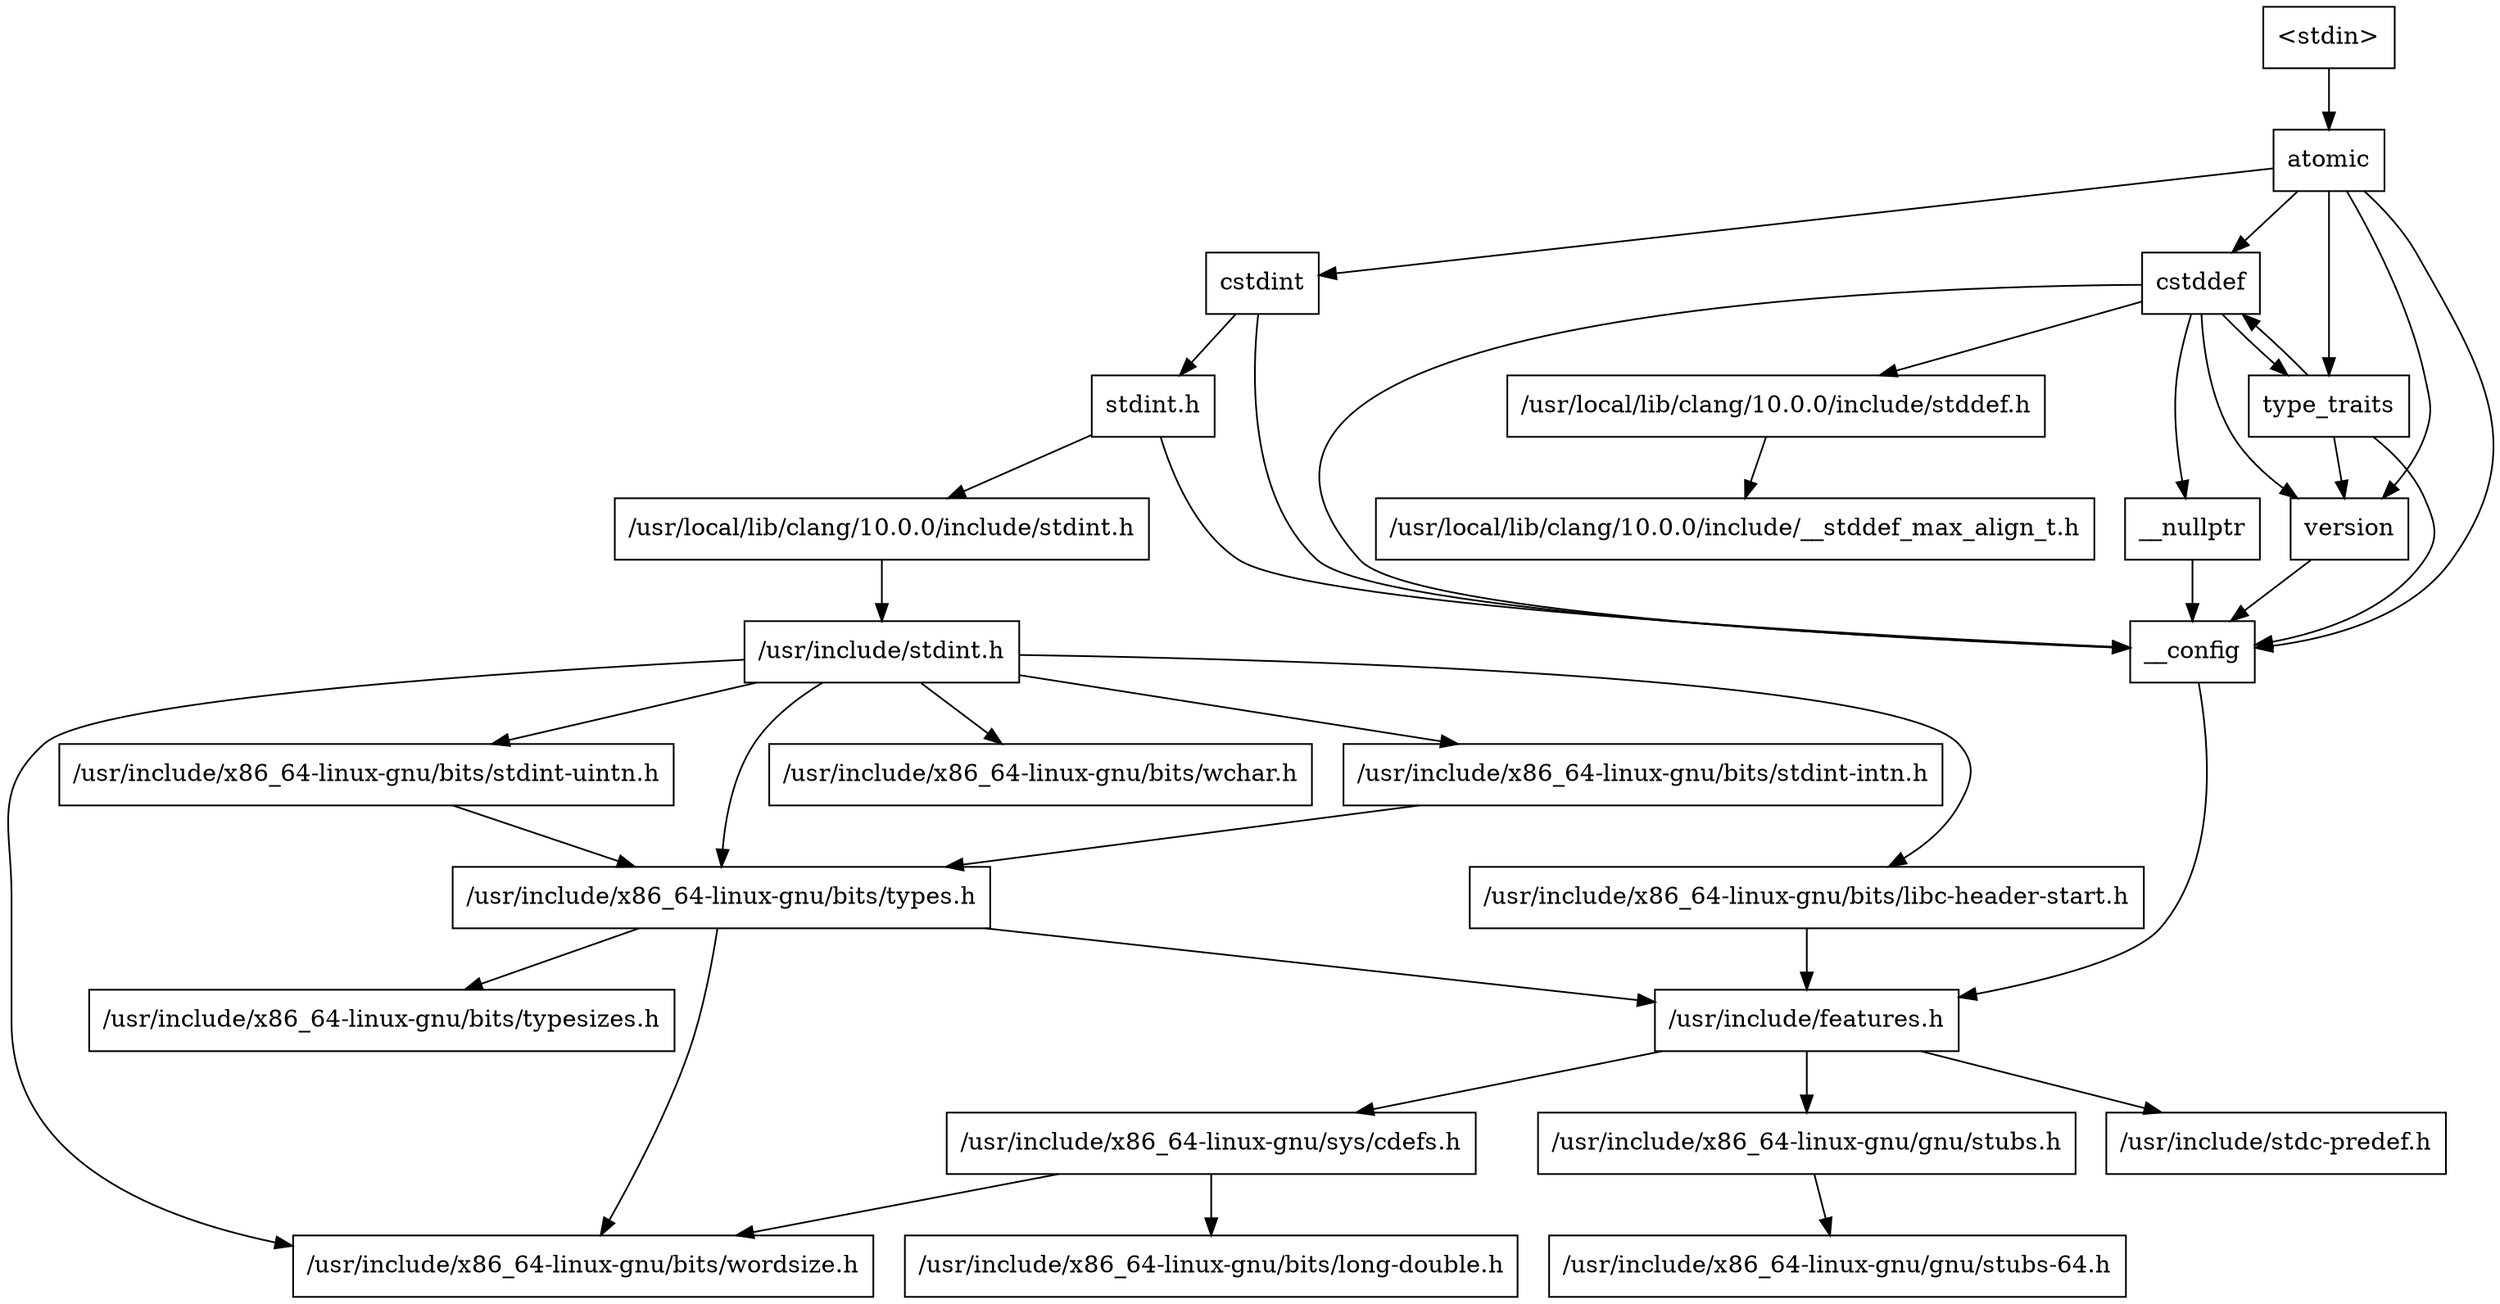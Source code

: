 digraph "dependencies" {
  header_0 [ shape="box", label="\<stdin\>" ];
  header_1 [ shape="box", label="atomic" ];
  header_11 [ shape="box", label="cstddef" ];
  header_12 [ shape="box", label="version" ];
  header_13 [ shape="box", label="/usr/local/lib/clang/10.0.0/include/stddef.h" ];
  header_14 [ shape="box", label="/usr/local/lib/clang/10.0.0/include/__stddef_max_align_t.h" ];
  header_15 [ shape="box", label="__nullptr" ];
  header_16 [ shape="box", label="type_traits" ];
  header_17 [ shape="box", label="cstdint" ];
  header_18 [ shape="box", label="stdint.h" ];
  header_19 [ shape="box", label="/usr/local/lib/clang/10.0.0/include/stdint.h" ];
  header_2 [ shape="box", label="__config" ];
  header_20 [ shape="box", label="/usr/include/stdint.h" ];
  header_21 [ shape="box", label="/usr/include/x86_64-linux-gnu/bits/libc-header-start.h" ];
  header_22 [ shape="box", label="/usr/include/x86_64-linux-gnu/bits/types.h" ];
  header_23 [ shape="box", label="/usr/include/x86_64-linux-gnu/bits/typesizes.h" ];
  header_24 [ shape="box", label="/usr/include/x86_64-linux-gnu/bits/wchar.h" ];
  header_25 [ shape="box", label="/usr/include/x86_64-linux-gnu/bits/stdint-intn.h" ];
  header_26 [ shape="box", label="/usr/include/x86_64-linux-gnu/bits/stdint-uintn.h" ];
  header_3 [ shape="box", label="/usr/include/features.h" ];
  header_4 [ shape="box", label="/usr/include/stdc-predef.h" ];
  header_5 [ shape="box", label="/usr/include/x86_64-linux-gnu/sys/cdefs.h" ];
  header_6 [ shape="box", label="/usr/include/x86_64-linux-gnu/bits/wordsize.h" ];
  header_7 [ shape="box", label="/usr/include/x86_64-linux-gnu/bits/long-double.h" ];
  header_8 [ shape="box", label="/usr/include/x86_64-linux-gnu/gnu/stubs.h" ];
  header_9 [ shape="box", label="/usr/include/x86_64-linux-gnu/gnu/stubs-64.h" ];
  header_25 -> header_22;
  header_26 -> header_22;
  header_21 -> header_3;
  header_20 -> header_25;
  header_20 -> header_24;
  header_20 -> header_26;
  header_20 -> header_21;
  header_20 -> header_22;
  header_20 -> header_6;
  header_22 -> header_6;
  header_22 -> header_3;
  header_22 -> header_23;
  header_5 -> header_6;
  header_5 -> header_7;
  header_2 -> header_3;
  header_3 -> header_4;
  header_3 -> header_5;
  header_3 -> header_8;
  header_0 -> header_1;
  header_1 -> header_16;
  header_1 -> header_17;
  header_1 -> header_2;
  header_1 -> header_11;
  header_1 -> header_12;
  header_8 -> header_9;
  header_15 -> header_2;
  header_16 -> header_2;
  header_16 -> header_11;
  header_16 -> header_12;
  header_17 -> header_18;
  header_17 -> header_2;
  header_11 -> header_15;
  header_11 -> header_16;
  header_11 -> header_2;
  header_11 -> header_12;
  header_11 -> header_13;
  header_12 -> header_2;
  header_13 -> header_14;
  header_18 -> header_2;
  header_18 -> header_19;
  header_19 -> header_20;
}